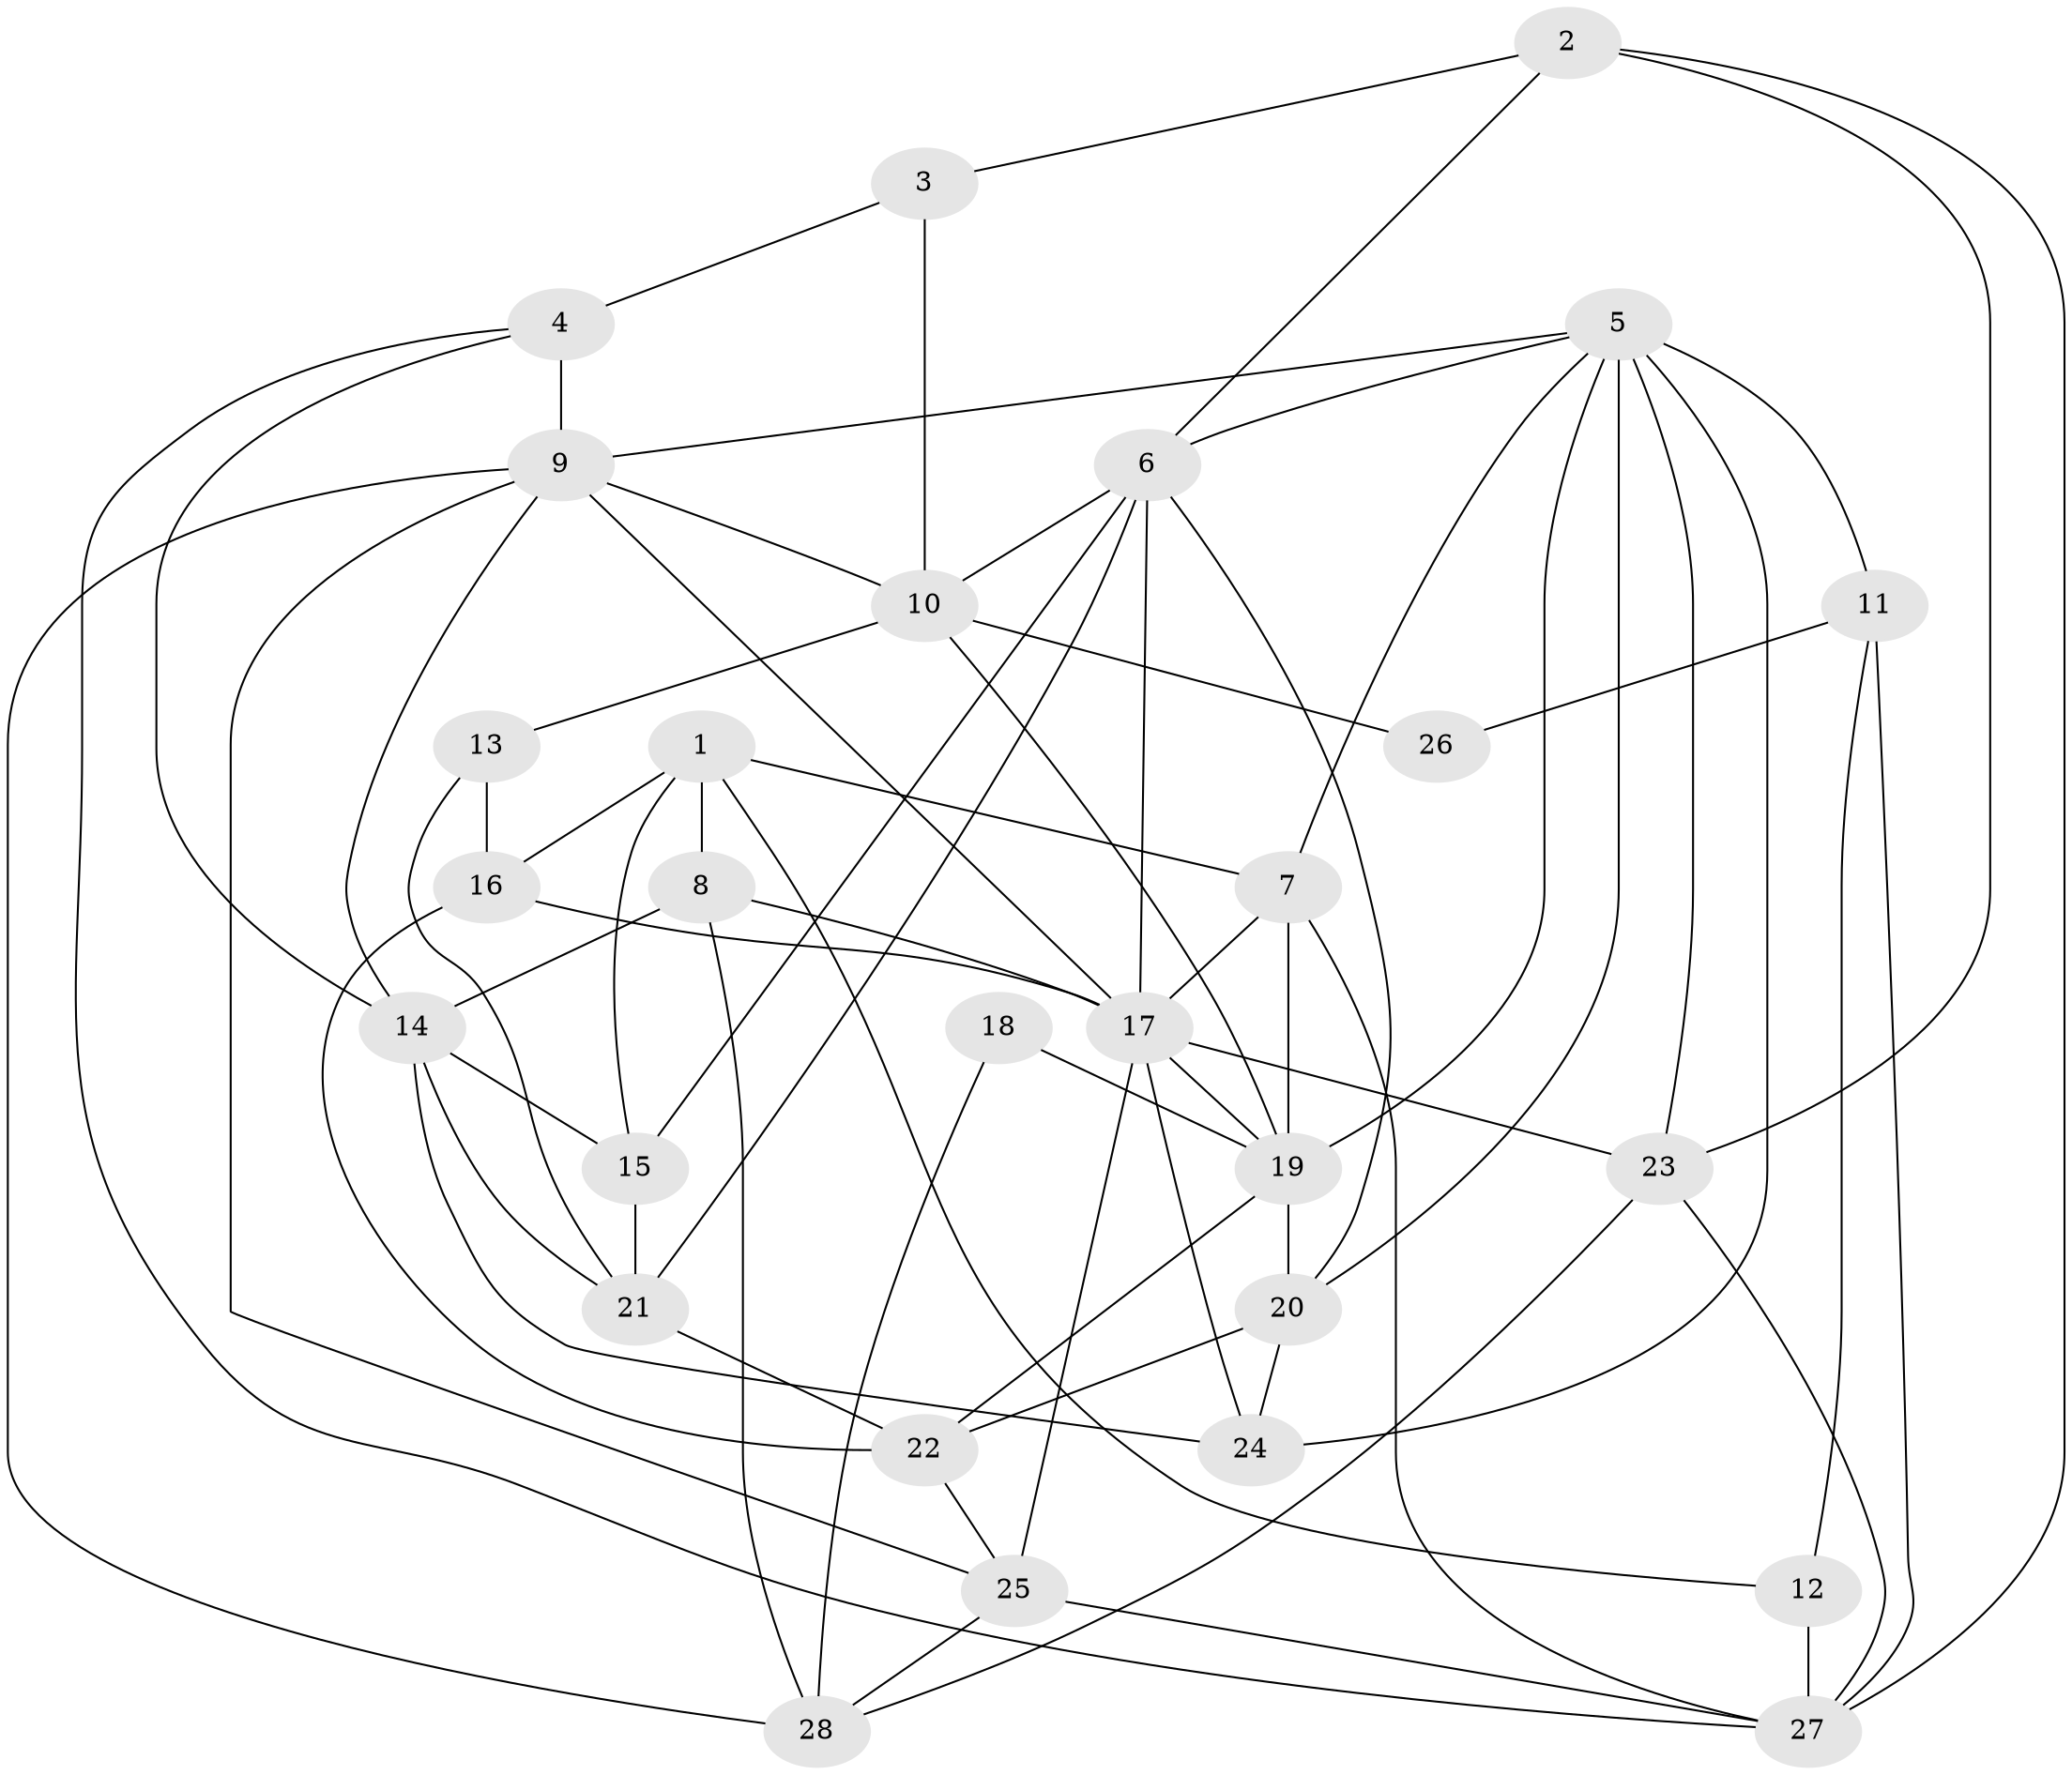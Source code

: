 // original degree distribution, {4: 0.25, 3: 0.21428571428571427, 5: 0.23214285714285715, 2: 0.17857142857142858, 6: 0.03571428571428571, 7: 0.08928571428571429}
// Generated by graph-tools (version 1.1) at 2025/02/03/09/25 03:02:02]
// undirected, 28 vertices, 69 edges
graph export_dot {
graph [start="1"]
  node [color=gray90,style=filled];
  1;
  2;
  3;
  4;
  5;
  6;
  7;
  8;
  9;
  10;
  11;
  12;
  13;
  14;
  15;
  16;
  17;
  18;
  19;
  20;
  21;
  22;
  23;
  24;
  25;
  26;
  27;
  28;
  1 -- 7 [weight=1.0];
  1 -- 8 [weight=1.0];
  1 -- 12 [weight=1.0];
  1 -- 15 [weight=1.0];
  1 -- 16 [weight=1.0];
  2 -- 3 [weight=1.0];
  2 -- 6 [weight=2.0];
  2 -- 23 [weight=1.0];
  2 -- 27 [weight=2.0];
  3 -- 4 [weight=1.0];
  3 -- 10 [weight=1.0];
  4 -- 9 [weight=2.0];
  4 -- 14 [weight=1.0];
  4 -- 27 [weight=1.0];
  5 -- 6 [weight=1.0];
  5 -- 7 [weight=1.0];
  5 -- 9 [weight=1.0];
  5 -- 11 [weight=1.0];
  5 -- 19 [weight=1.0];
  5 -- 20 [weight=2.0];
  5 -- 23 [weight=1.0];
  5 -- 24 [weight=2.0];
  6 -- 10 [weight=1.0];
  6 -- 15 [weight=1.0];
  6 -- 17 [weight=1.0];
  6 -- 20 [weight=1.0];
  6 -- 21 [weight=1.0];
  7 -- 17 [weight=2.0];
  7 -- 19 [weight=1.0];
  7 -- 27 [weight=1.0];
  8 -- 14 [weight=1.0];
  8 -- 17 [weight=1.0];
  8 -- 28 [weight=1.0];
  9 -- 10 [weight=1.0];
  9 -- 14 [weight=1.0];
  9 -- 17 [weight=2.0];
  9 -- 25 [weight=1.0];
  9 -- 28 [weight=1.0];
  10 -- 13 [weight=1.0];
  10 -- 19 [weight=1.0];
  10 -- 26 [weight=2.0];
  11 -- 12 [weight=1.0];
  11 -- 26 [weight=1.0];
  11 -- 27 [weight=1.0];
  12 -- 27 [weight=2.0];
  13 -- 16 [weight=2.0];
  13 -- 21 [weight=1.0];
  14 -- 15 [weight=1.0];
  14 -- 21 [weight=1.0];
  14 -- 24 [weight=2.0];
  15 -- 21 [weight=1.0];
  16 -- 17 [weight=1.0];
  16 -- 22 [weight=1.0];
  17 -- 19 [weight=1.0];
  17 -- 23 [weight=2.0];
  17 -- 24 [weight=1.0];
  17 -- 25 [weight=1.0];
  18 -- 19 [weight=1.0];
  18 -- 28 [weight=1.0];
  19 -- 20 [weight=1.0];
  19 -- 22 [weight=1.0];
  20 -- 22 [weight=1.0];
  20 -- 24 [weight=1.0];
  21 -- 22 [weight=1.0];
  22 -- 25 [weight=1.0];
  23 -- 27 [weight=2.0];
  23 -- 28 [weight=1.0];
  25 -- 27 [weight=2.0];
  25 -- 28 [weight=1.0];
}
